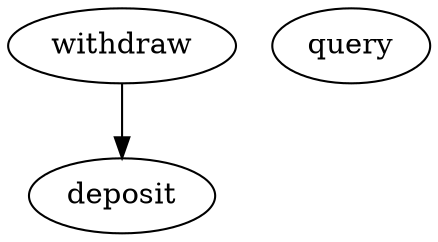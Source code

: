strict digraph G {
  1 [ label="withdraw" ];
  2 [ label="deposit" ];
  3 [ label="query" ];
  1 -> 2;
}
